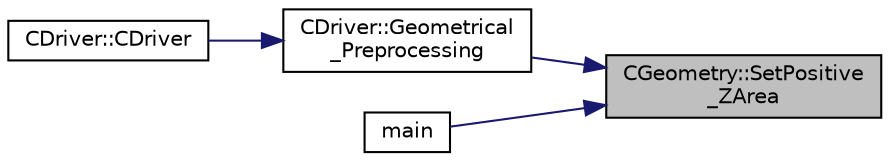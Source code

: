 digraph "CGeometry::SetPositive_ZArea"
{
 // LATEX_PDF_SIZE
  edge [fontname="Helvetica",fontsize="10",labelfontname="Helvetica",labelfontsize="10"];
  node [fontname="Helvetica",fontsize="10",shape=record];
  rankdir="RL";
  Node1 [label="CGeometry::SetPositive\l_ZArea",height=0.2,width=0.4,color="black", fillcolor="grey75", style="filled", fontcolor="black",tooltip="Sets area to be positive in Z direction."];
  Node1 -> Node2 [dir="back",color="midnightblue",fontsize="10",style="solid",fontname="Helvetica"];
  Node2 [label="CDriver::Geometrical\l_Preprocessing",height=0.2,width=0.4,color="black", fillcolor="white", style="filled",URL="$classCDriver.html#ad3d55fa299acdb779a7772bcee249004",tooltip="Construction of the edge-based data structure and the multigrid structure."];
  Node2 -> Node3 [dir="back",color="midnightblue",fontsize="10",style="solid",fontname="Helvetica"];
  Node3 [label="CDriver::CDriver",height=0.2,width=0.4,color="black", fillcolor="white", style="filled",URL="$classCDriver.html#a3fca4a013a6efa9bbb38fe78a86b5f3d",tooltip="Constructor of the class."];
  Node1 -> Node4 [dir="back",color="midnightblue",fontsize="10",style="solid",fontname="Helvetica"];
  Node4 [label="main",height=0.2,width=0.4,color="black", fillcolor="white", style="filled",URL="$SU2__GEO_8cpp.html#a0ddf1224851353fc92bfbff6f499fa97",tooltip=" "];
}
